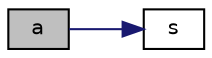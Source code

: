 digraph "a"
{
  bgcolor="transparent";
  edge [fontname="Helvetica",fontsize="10",labelfontname="Helvetica",labelfontsize="10"];
  node [fontname="Helvetica",fontsize="10",shape=record];
  rankdir="LR";
  Node404 [label="a",height=0.2,width=0.4,color="black", fillcolor="grey75", style="filled", fontcolor="black"];
  Node404 -> Node405 [color="midnightblue",fontsize="10",style="solid",fontname="Helvetica"];
  Node405 [label="s",height=0.2,width=0.4,color="black",URL="$a19343.html#abb9c4233033fad2ad0206cd4adad3b9f"];
}
